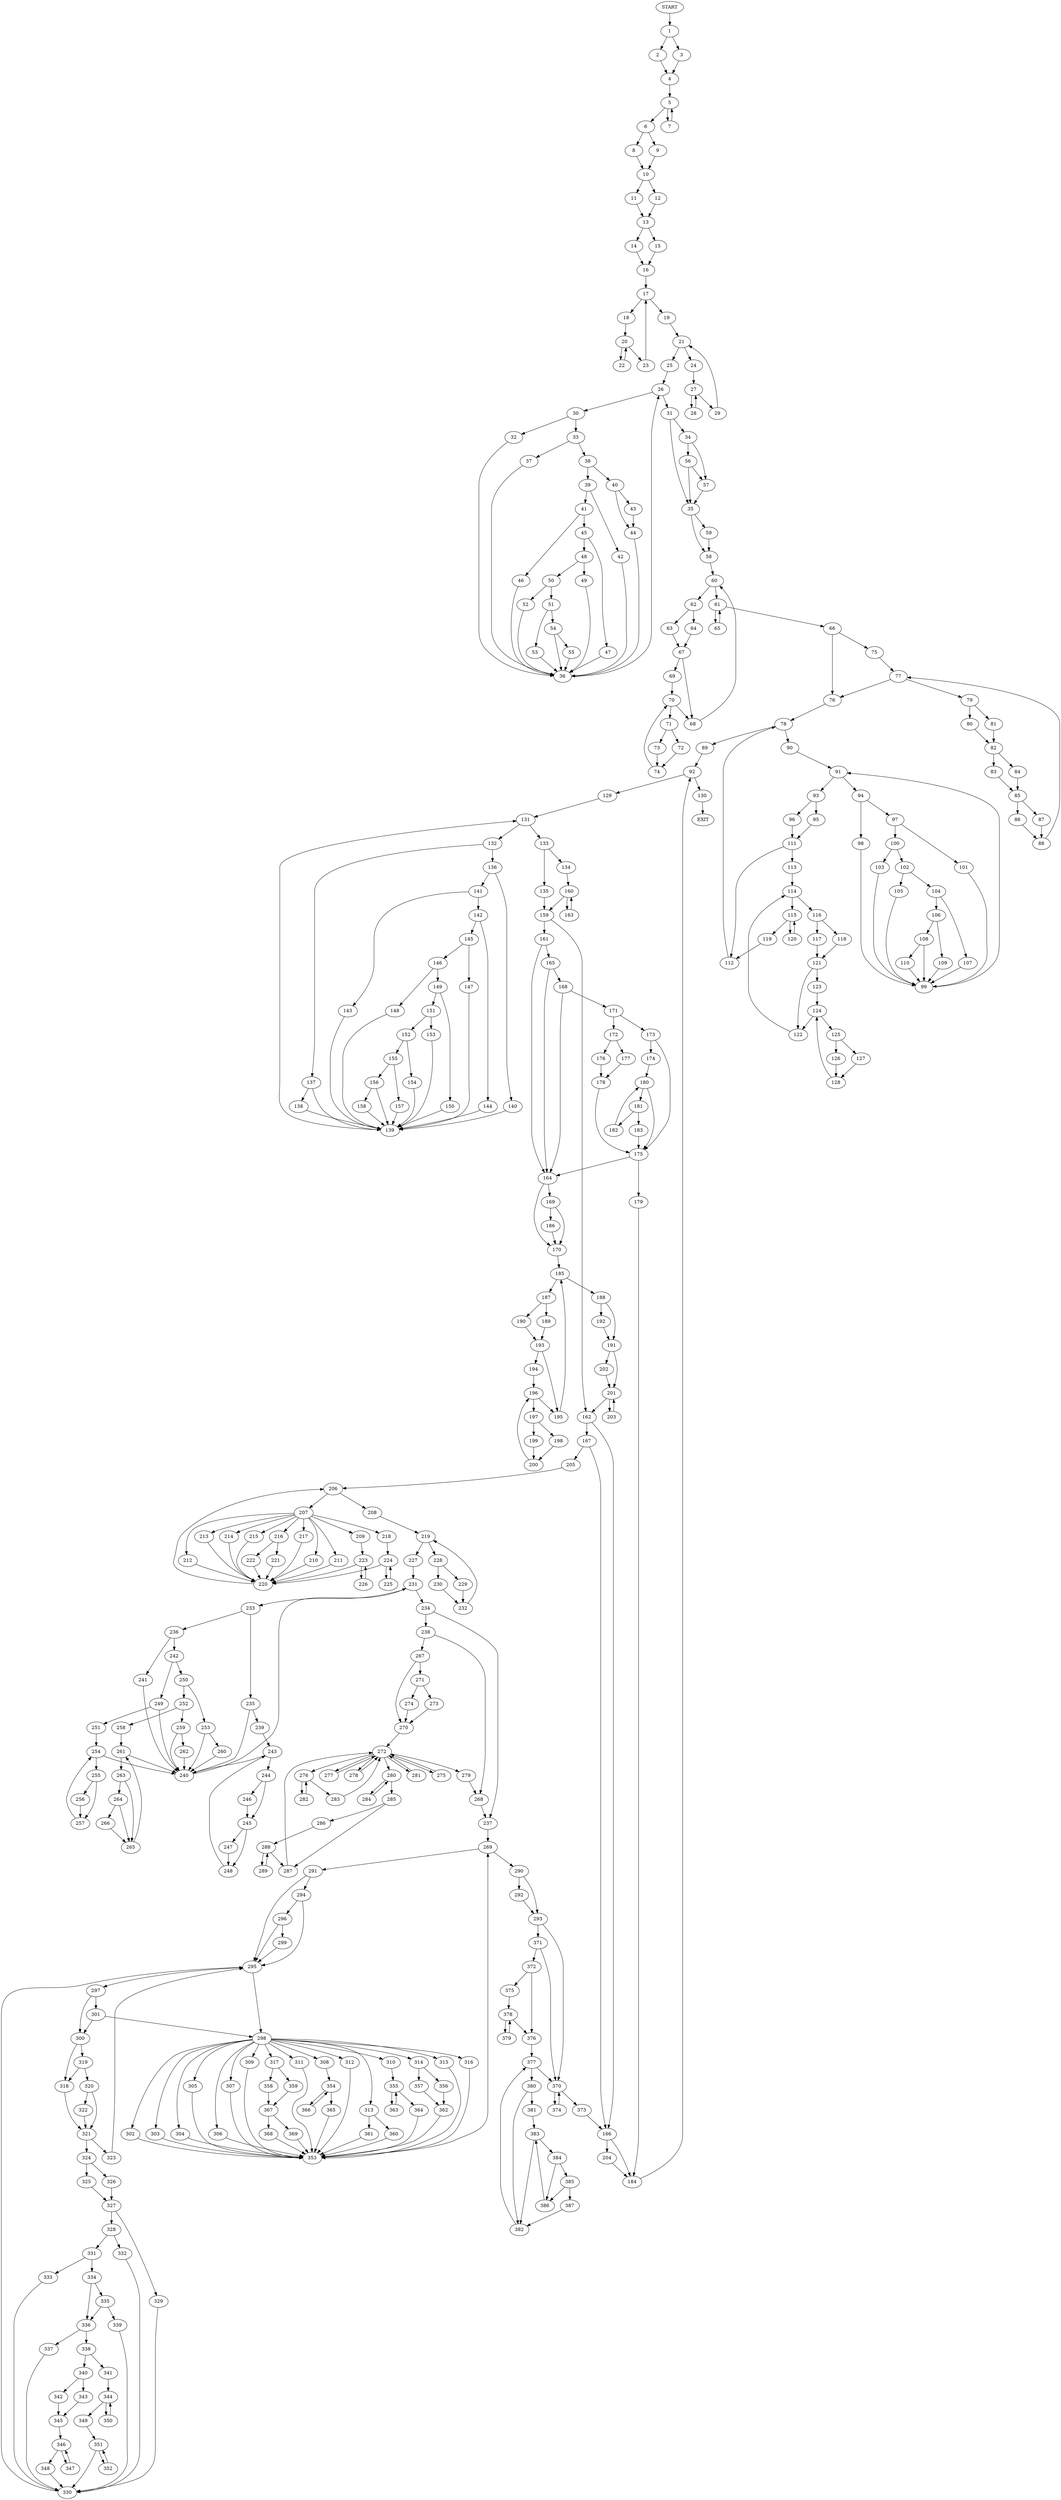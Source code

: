 digraph {
0 [label="START"]
388 [label="EXIT"]
0 -> 1
1 -> 2
1 -> 3
2 -> 4
3 -> 4
4 -> 5
5 -> 6
5 -> 7
6 -> 8
6 -> 9
7 -> 5
9 -> 10
8 -> 10
10 -> 11
10 -> 12
11 -> 13
12 -> 13
13 -> 14
13 -> 15
14 -> 16
15 -> 16
16 -> 17
17 -> 18
17 -> 19
18 -> 20
19 -> 21
20 -> 22
20 -> 23
23 -> 17
22 -> 20
21 -> 24
21 -> 25
25 -> 26
24 -> 27
27 -> 28
27 -> 29
28 -> 27
29 -> 21
26 -> 30
26 -> 31
30 -> 32
30 -> 33
31 -> 34
31 -> 35
32 -> 36
33 -> 37
33 -> 38
36 -> 26
37 -> 36
38 -> 39
38 -> 40
39 -> 41
39 -> 42
40 -> 43
40 -> 44
43 -> 44
44 -> 36
41 -> 45
41 -> 46
42 -> 36
45 -> 47
45 -> 48
46 -> 36
48 -> 49
48 -> 50
47 -> 36
49 -> 36
50 -> 51
50 -> 52
51 -> 53
51 -> 54
52 -> 36
53 -> 36
54 -> 36
54 -> 55
55 -> 36
34 -> 56
34 -> 57
35 -> 58
35 -> 59
56 -> 57
56 -> 35
57 -> 35
58 -> 60
59 -> 58
60 -> 61
60 -> 62
62 -> 63
62 -> 64
61 -> 65
61 -> 66
64 -> 67
63 -> 67
67 -> 68
67 -> 69
69 -> 70
68 -> 60
70 -> 68
70 -> 71
71 -> 72
71 -> 73
72 -> 74
73 -> 74
74 -> 70
65 -> 61
66 -> 75
66 -> 76
75 -> 77
76 -> 78
77 -> 79
77 -> 76
79 -> 80
79 -> 81
81 -> 82
80 -> 82
82 -> 83
82 -> 84
83 -> 85
84 -> 85
85 -> 86
85 -> 87
86 -> 88
87 -> 88
88 -> 77
78 -> 89
78 -> 90
90 -> 91
89 -> 92
91 -> 93
91 -> 94
93 -> 95
93 -> 96
94 -> 97
94 -> 98
98 -> 99
97 -> 100
97 -> 101
99 -> 91
101 -> 99
100 -> 102
100 -> 103
103 -> 99
102 -> 104
102 -> 105
104 -> 106
104 -> 107
105 -> 99
106 -> 108
106 -> 109
107 -> 99
108 -> 110
108 -> 99
109 -> 99
110 -> 99
96 -> 111
95 -> 111
111 -> 112
111 -> 113
112 -> 78
113 -> 114
114 -> 115
114 -> 116
116 -> 117
116 -> 118
115 -> 119
115 -> 120
117 -> 121
118 -> 121
121 -> 122
121 -> 123
122 -> 114
123 -> 124
124 -> 122
124 -> 125
125 -> 126
125 -> 127
127 -> 128
126 -> 128
128 -> 124
120 -> 115
119 -> 112
92 -> 129
92 -> 130
129 -> 131
130 -> 388
131 -> 132
131 -> 133
133 -> 134
133 -> 135
132 -> 136
132 -> 137
137 -> 138
137 -> 139
136 -> 140
136 -> 141
139 -> 131
138 -> 139
141 -> 142
141 -> 143
140 -> 139
142 -> 144
142 -> 145
143 -> 139
145 -> 146
145 -> 147
144 -> 139
147 -> 139
146 -> 148
146 -> 149
148 -> 139
149 -> 150
149 -> 151
150 -> 139
151 -> 152
151 -> 153
153 -> 139
152 -> 154
152 -> 155
154 -> 139
155 -> 156
155 -> 157
156 -> 158
156 -> 139
157 -> 139
158 -> 139
135 -> 159
134 -> 160
159 -> 161
159 -> 162
160 -> 163
160 -> 159
163 -> 160
161 -> 164
161 -> 165
162 -> 166
162 -> 167
165 -> 164
165 -> 168
164 -> 169
164 -> 170
168 -> 164
168 -> 171
171 -> 172
171 -> 173
173 -> 174
173 -> 175
172 -> 176
172 -> 177
177 -> 178
176 -> 178
178 -> 175
175 -> 164
175 -> 179
174 -> 180
180 -> 175
180 -> 181
181 -> 182
181 -> 183
182 -> 180
183 -> 175
179 -> 184
184 -> 92
170 -> 185
169 -> 186
169 -> 170
186 -> 170
185 -> 187
185 -> 188
187 -> 189
187 -> 190
188 -> 191
188 -> 192
190 -> 193
189 -> 193
193 -> 194
193 -> 195
194 -> 196
195 -> 185
196 -> 197
196 -> 195
197 -> 198
197 -> 199
198 -> 200
199 -> 200
200 -> 196
191 -> 201
191 -> 202
192 -> 191
202 -> 201
201 -> 203
201 -> 162
203 -> 201
166 -> 184
166 -> 204
167 -> 166
167 -> 205
205 -> 206
206 -> 207
206 -> 208
207 -> 209
207 -> 210
207 -> 211
207 -> 212
207 -> 213
207 -> 214
207 -> 215
207 -> 216
207 -> 217
207 -> 218
208 -> 219
212 -> 220
216 -> 221
216 -> 222
211 -> 220
209 -> 223
213 -> 220
218 -> 224
210 -> 220
217 -> 220
215 -> 220
214 -> 220
220 -> 206
221 -> 220
222 -> 220
224 -> 220
224 -> 225
225 -> 224
223 -> 220
223 -> 226
226 -> 223
219 -> 227
219 -> 228
228 -> 229
228 -> 230
227 -> 231
230 -> 232
229 -> 232
232 -> 219
231 -> 233
231 -> 234
233 -> 235
233 -> 236
234 -> 237
234 -> 238
235 -> 239
235 -> 240
236 -> 241
236 -> 242
239 -> 243
240 -> 231
243 -> 240
243 -> 244
244 -> 245
244 -> 246
245 -> 247
245 -> 248
246 -> 245
248 -> 243
247 -> 248
241 -> 240
242 -> 249
242 -> 250
249 -> 240
249 -> 251
250 -> 252
250 -> 253
251 -> 254
254 -> 255
254 -> 240
255 -> 256
255 -> 257
257 -> 254
256 -> 257
252 -> 258
252 -> 259
253 -> 260
253 -> 240
260 -> 240
258 -> 261
259 -> 240
259 -> 262
262 -> 240
261 -> 240
261 -> 263
263 -> 264
263 -> 265
265 -> 261
264 -> 265
264 -> 266
266 -> 265
238 -> 267
238 -> 268
237 -> 269
267 -> 270
267 -> 271
268 -> 237
270 -> 272
271 -> 273
271 -> 274
273 -> 270
274 -> 270
272 -> 275
272 -> 276
272 -> 277
272 -> 278
272 -> 279
272 -> 280
272 -> 281
277 -> 272
279 -> 268
278 -> 272
276 -> 282
276 -> 283
281 -> 272
275 -> 272
280 -> 284
280 -> 285
285 -> 286
285 -> 287
284 -> 280
287 -> 272
286 -> 288
288 -> 289
288 -> 287
289 -> 288
283 -> 272
282 -> 276
269 -> 290
269 -> 291
290 -> 292
290 -> 293
291 -> 294
291 -> 295
294 -> 296
294 -> 295
295 -> 297
295 -> 298
296 -> 299
296 -> 295
299 -> 295
297 -> 300
297 -> 301
298 -> 302
298 -> 303
298 -> 304
298 -> 305
298 -> 306
298 -> 307
298 -> 308
298 -> 309
298 -> 310
298 -> 311
298 -> 312
298 -> 313
298 -> 314
298 -> 315
298 -> 316
298 -> 317
301 -> 300
301 -> 298
300 -> 318
300 -> 319
319 -> 318
319 -> 320
318 -> 321
320 -> 322
320 -> 321
321 -> 323
321 -> 324
322 -> 321
324 -> 325
324 -> 326
323 -> 295
325 -> 327
326 -> 327
327 -> 328
327 -> 329
329 -> 330
328 -> 331
328 -> 332
330 -> 295
331 -> 333
331 -> 334
332 -> 330
334 -> 335
334 -> 336
333 -> 330
336 -> 337
336 -> 338
335 -> 339
335 -> 336
339 -> 330
338 -> 340
338 -> 341
337 -> 330
340 -> 342
340 -> 343
341 -> 344
343 -> 345
342 -> 345
345 -> 346
346 -> 347
346 -> 348
348 -> 330
347 -> 346
344 -> 349
344 -> 350
350 -> 344
349 -> 351
351 -> 352
351 -> 330
352 -> 351
307 -> 353
308 -> 354
303 -> 353
309 -> 353
310 -> 355
304 -> 353
314 -> 356
314 -> 357
315 -> 353
311 -> 353
302 -> 353
305 -> 353
306 -> 353
312 -> 353
317 -> 358
317 -> 359
313 -> 360
313 -> 361
316 -> 353
353 -> 269
356 -> 362
357 -> 362
362 -> 353
360 -> 353
361 -> 353
355 -> 363
355 -> 364
364 -> 353
363 -> 355
354 -> 365
354 -> 366
366 -> 354
365 -> 353
358 -> 367
359 -> 367
367 -> 368
367 -> 369
369 -> 353
368 -> 353
293 -> 370
293 -> 371
292 -> 293
371 -> 370
371 -> 372
370 -> 373
370 -> 374
372 -> 375
372 -> 376
376 -> 377
375 -> 378
378 -> 376
378 -> 379
379 -> 378
377 -> 370
377 -> 380
380 -> 381
380 -> 382
382 -> 377
381 -> 383
383 -> 384
383 -> 382
384 -> 385
384 -> 386
385 -> 387
385 -> 386
386 -> 383
387 -> 382
374 -> 370
373 -> 166
204 -> 184
}
